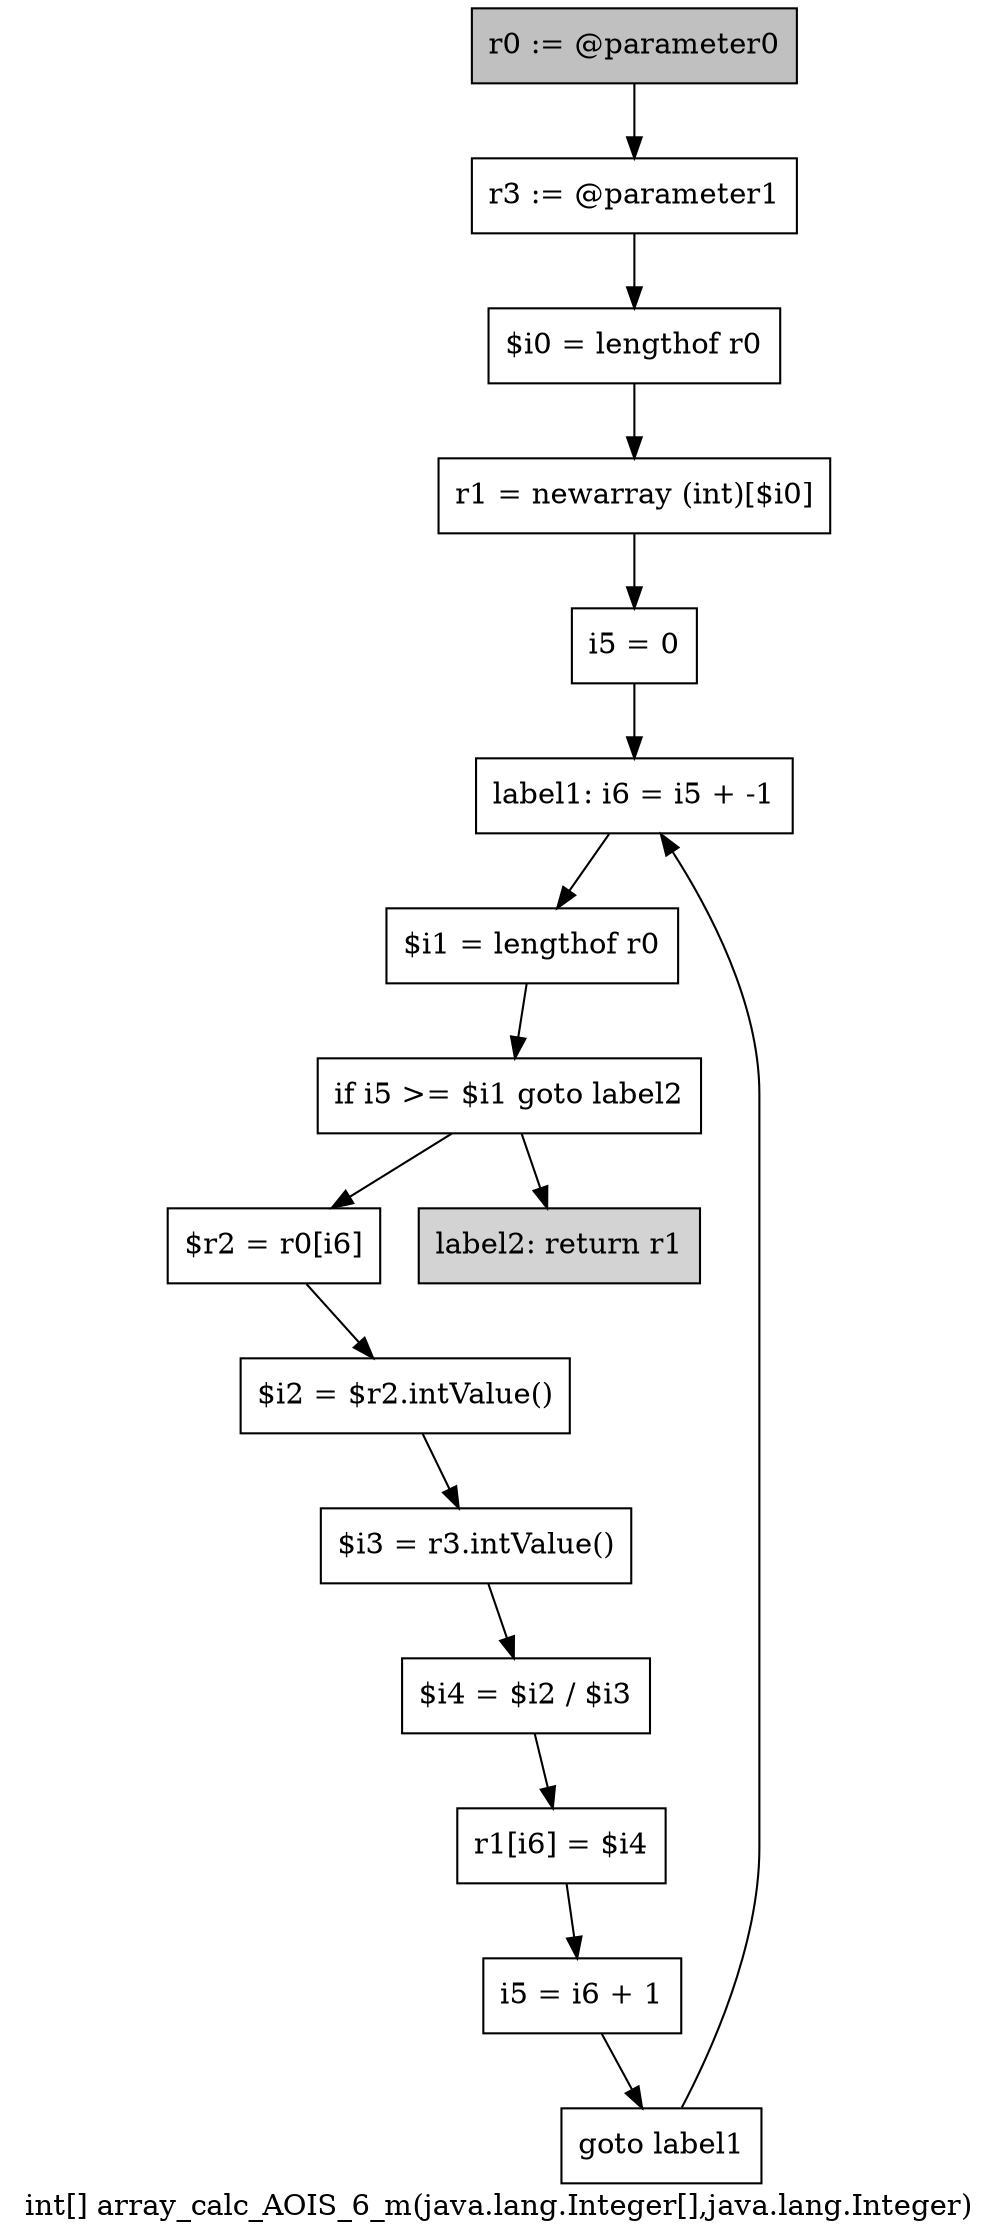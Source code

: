 digraph "int[] array_calc_AOIS_6_m(java.lang.Integer[],java.lang.Integer)" {
    label="int[] array_calc_AOIS_6_m(java.lang.Integer[],java.lang.Integer)";
    node [shape=box];
    "0" [style=filled,fillcolor=gray,label="r0 := @parameter0",];
    "1" [label="r3 := @parameter1",];
    "0"->"1";
    "2" [label="$i0 = lengthof r0",];
    "1"->"2";
    "3" [label="r1 = newarray (int)[$i0]",];
    "2"->"3";
    "4" [label="i5 = 0",];
    "3"->"4";
    "5" [label="label1: i6 = i5 + -1",];
    "4"->"5";
    "6" [label="$i1 = lengthof r0",];
    "5"->"6";
    "7" [label="if i5 >= $i1 goto label2",];
    "6"->"7";
    "8" [label="$r2 = r0[i6]",];
    "7"->"8";
    "15" [style=filled,fillcolor=lightgray,label="label2: return r1",];
    "7"->"15";
    "9" [label="$i2 = $r2.intValue()",];
    "8"->"9";
    "10" [label="$i3 = r3.intValue()",];
    "9"->"10";
    "11" [label="$i4 = $i2 / $i3",];
    "10"->"11";
    "12" [label="r1[i6] = $i4",];
    "11"->"12";
    "13" [label="i5 = i6 + 1",];
    "12"->"13";
    "14" [label="goto label1",];
    "13"->"14";
    "14"->"5";
}

